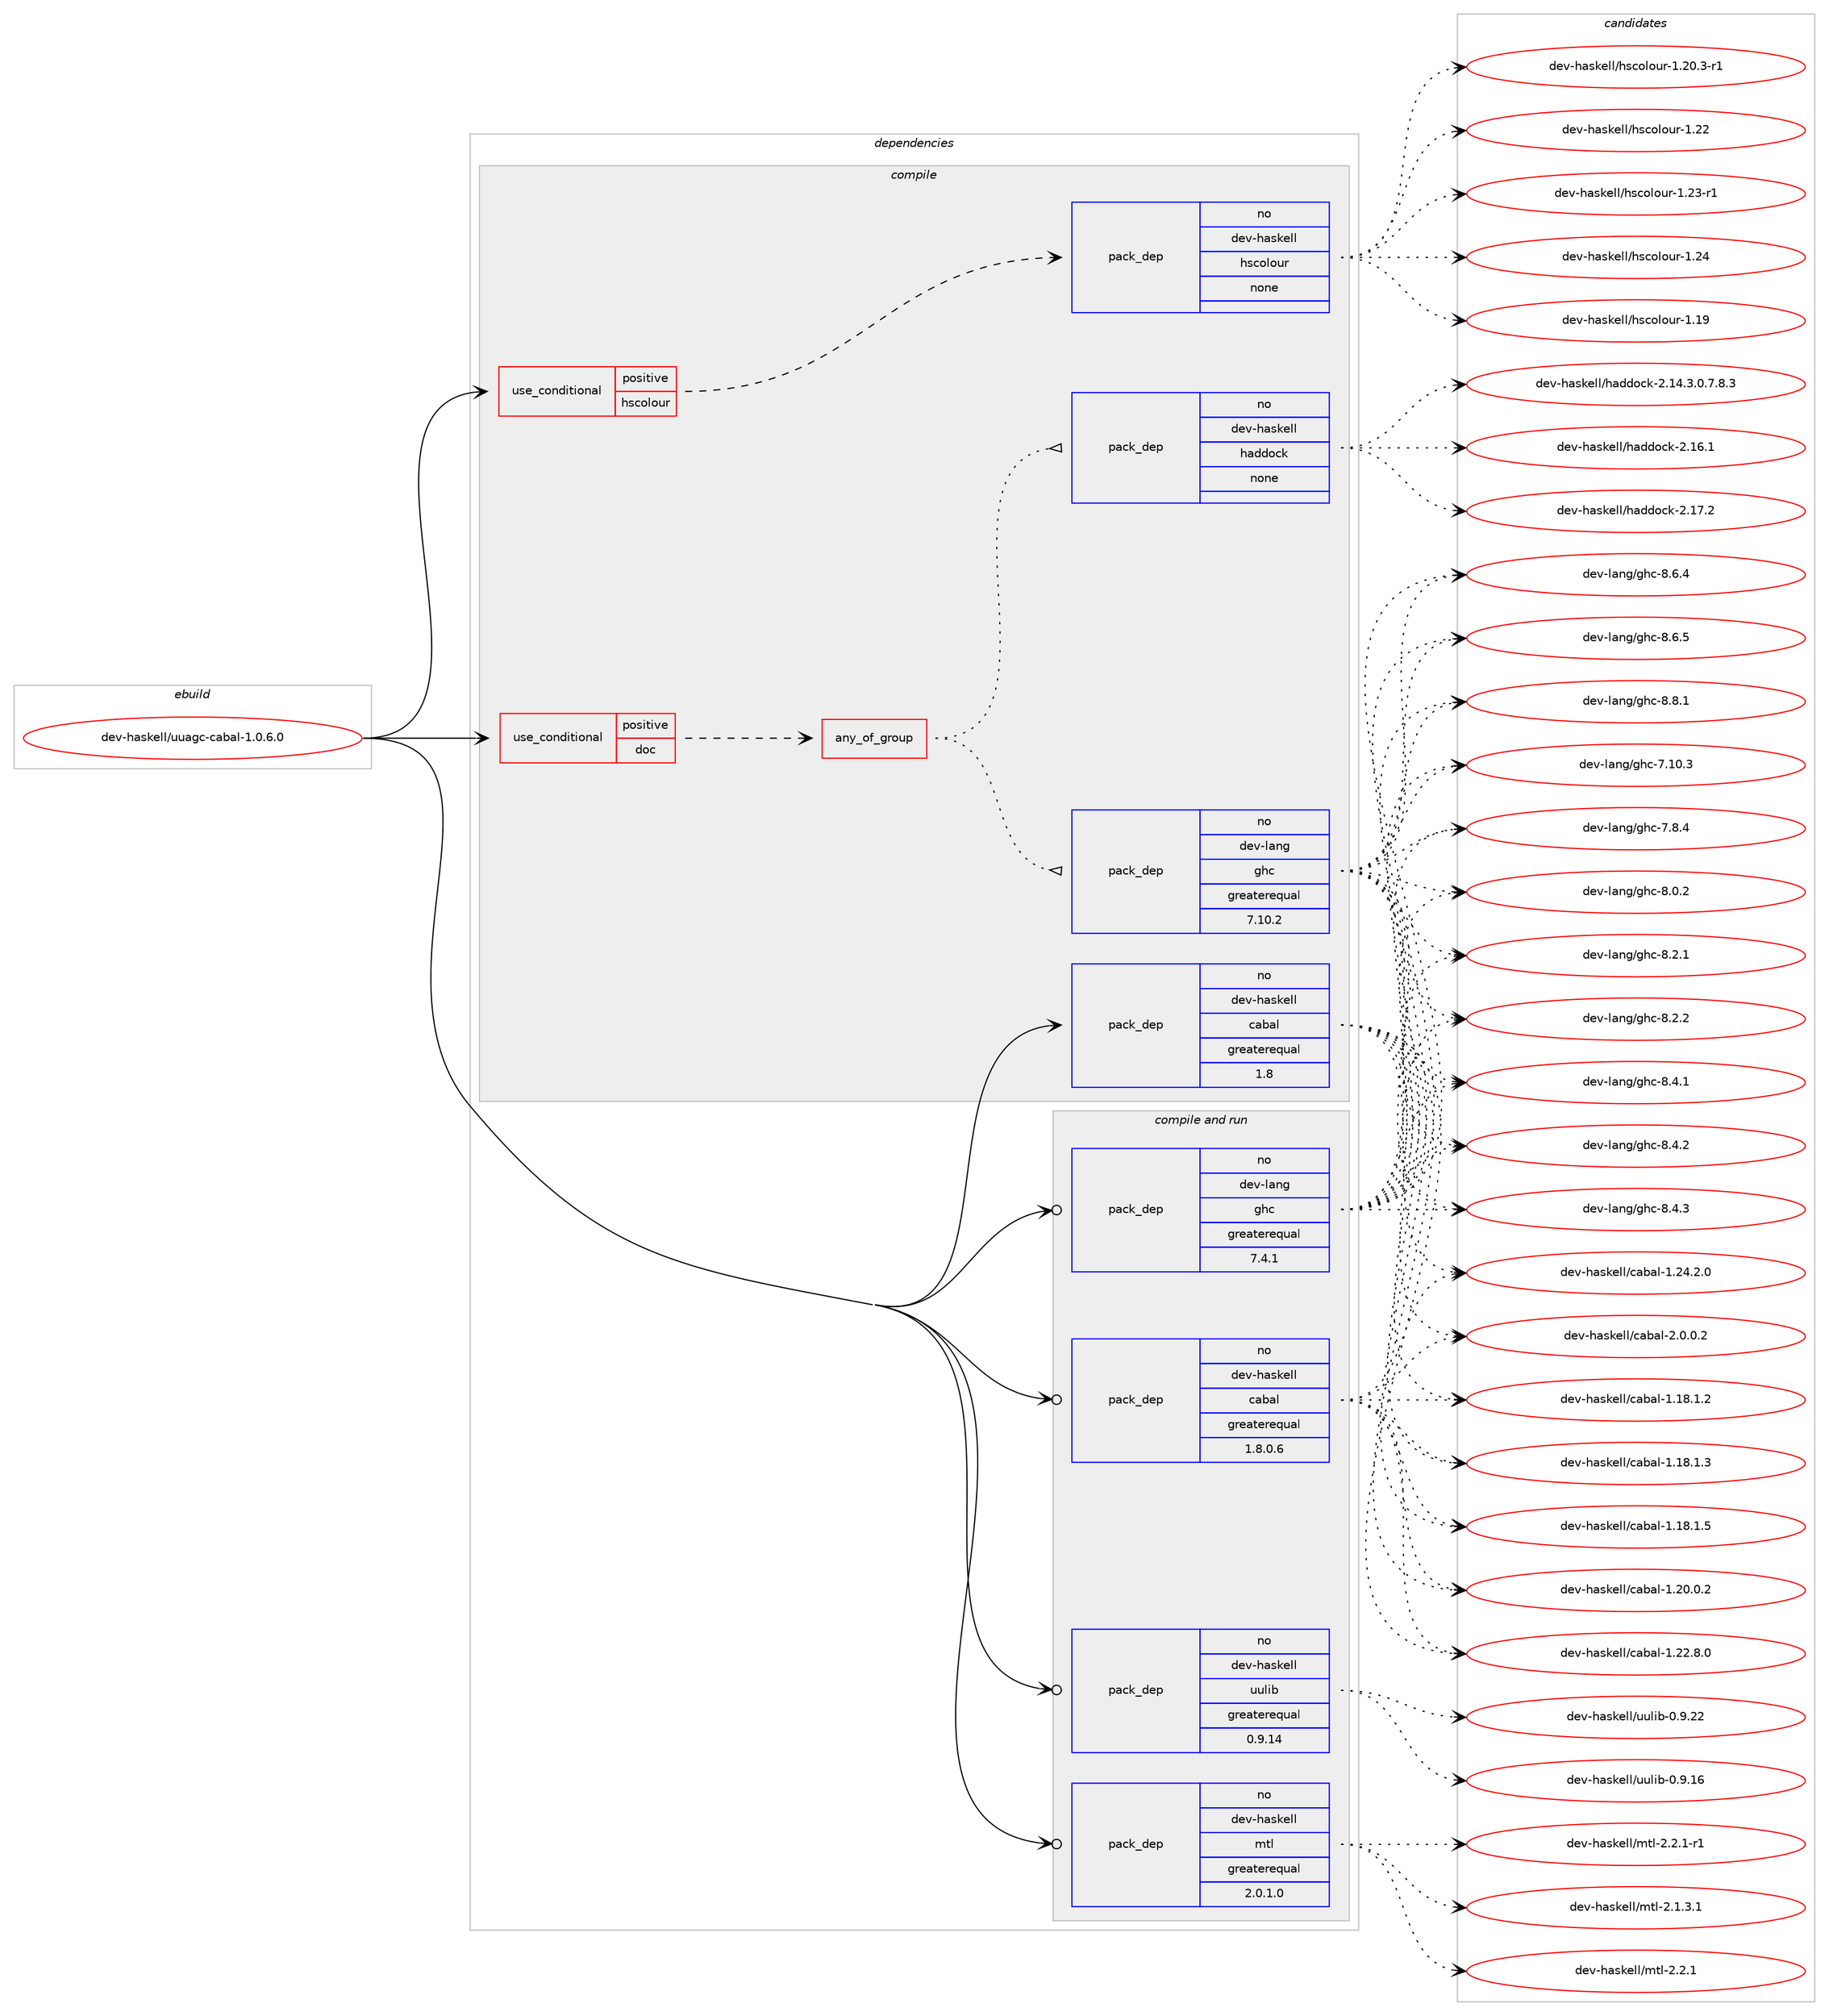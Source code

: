 digraph prolog {

# *************
# Graph options
# *************

newrank=true;
concentrate=true;
compound=true;
graph [rankdir=LR,fontname=Helvetica,fontsize=10,ranksep=1.5];#, ranksep=2.5, nodesep=0.2];
edge  [arrowhead=vee];
node  [fontname=Helvetica,fontsize=10];

# **********
# The ebuild
# **********

subgraph cluster_leftcol {
color=gray;
rank=same;
label=<<i>ebuild</i>>;
id [label="dev-haskell/uuagc-cabal-1.0.6.0", color=red, width=4, href="../dev-haskell/uuagc-cabal-1.0.6.0.svg"];
}

# ****************
# The dependencies
# ****************

subgraph cluster_midcol {
color=gray;
label=<<i>dependencies</i>>;
subgraph cluster_compile {
fillcolor="#eeeeee";
style=filled;
label=<<i>compile</i>>;
subgraph cond128052 {
dependency546756 [label=<<TABLE BORDER="0" CELLBORDER="1" CELLSPACING="0" CELLPADDING="4"><TR><TD ROWSPAN="3" CELLPADDING="10">use_conditional</TD></TR><TR><TD>positive</TD></TR><TR><TD>doc</TD></TR></TABLE>>, shape=none, color=red];
subgraph any10667 {
dependency546757 [label=<<TABLE BORDER="0" CELLBORDER="1" CELLSPACING="0" CELLPADDING="4"><TR><TD CELLPADDING="10">any_of_group</TD></TR></TABLE>>, shape=none, color=red];subgraph pack407680 {
dependency546758 [label=<<TABLE BORDER="0" CELLBORDER="1" CELLSPACING="0" CELLPADDING="4" WIDTH="220"><TR><TD ROWSPAN="6" CELLPADDING="30">pack_dep</TD></TR><TR><TD WIDTH="110">no</TD></TR><TR><TD>dev-haskell</TD></TR><TR><TD>haddock</TD></TR><TR><TD>none</TD></TR><TR><TD></TD></TR></TABLE>>, shape=none, color=blue];
}
dependency546757:e -> dependency546758:w [weight=20,style="dotted",arrowhead="oinv"];
subgraph pack407681 {
dependency546759 [label=<<TABLE BORDER="0" CELLBORDER="1" CELLSPACING="0" CELLPADDING="4" WIDTH="220"><TR><TD ROWSPAN="6" CELLPADDING="30">pack_dep</TD></TR><TR><TD WIDTH="110">no</TD></TR><TR><TD>dev-lang</TD></TR><TR><TD>ghc</TD></TR><TR><TD>greaterequal</TD></TR><TR><TD>7.10.2</TD></TR></TABLE>>, shape=none, color=blue];
}
dependency546757:e -> dependency546759:w [weight=20,style="dotted",arrowhead="oinv"];
}
dependency546756:e -> dependency546757:w [weight=20,style="dashed",arrowhead="vee"];
}
id:e -> dependency546756:w [weight=20,style="solid",arrowhead="vee"];
subgraph cond128053 {
dependency546760 [label=<<TABLE BORDER="0" CELLBORDER="1" CELLSPACING="0" CELLPADDING="4"><TR><TD ROWSPAN="3" CELLPADDING="10">use_conditional</TD></TR><TR><TD>positive</TD></TR><TR><TD>hscolour</TD></TR></TABLE>>, shape=none, color=red];
subgraph pack407682 {
dependency546761 [label=<<TABLE BORDER="0" CELLBORDER="1" CELLSPACING="0" CELLPADDING="4" WIDTH="220"><TR><TD ROWSPAN="6" CELLPADDING="30">pack_dep</TD></TR><TR><TD WIDTH="110">no</TD></TR><TR><TD>dev-haskell</TD></TR><TR><TD>hscolour</TD></TR><TR><TD>none</TD></TR><TR><TD></TD></TR></TABLE>>, shape=none, color=blue];
}
dependency546760:e -> dependency546761:w [weight=20,style="dashed",arrowhead="vee"];
}
id:e -> dependency546760:w [weight=20,style="solid",arrowhead="vee"];
subgraph pack407683 {
dependency546762 [label=<<TABLE BORDER="0" CELLBORDER="1" CELLSPACING="0" CELLPADDING="4" WIDTH="220"><TR><TD ROWSPAN="6" CELLPADDING="30">pack_dep</TD></TR><TR><TD WIDTH="110">no</TD></TR><TR><TD>dev-haskell</TD></TR><TR><TD>cabal</TD></TR><TR><TD>greaterequal</TD></TR><TR><TD>1.8</TD></TR></TABLE>>, shape=none, color=blue];
}
id:e -> dependency546762:w [weight=20,style="solid",arrowhead="vee"];
}
subgraph cluster_compileandrun {
fillcolor="#eeeeee";
style=filled;
label=<<i>compile and run</i>>;
subgraph pack407684 {
dependency546763 [label=<<TABLE BORDER="0" CELLBORDER="1" CELLSPACING="0" CELLPADDING="4" WIDTH="220"><TR><TD ROWSPAN="6" CELLPADDING="30">pack_dep</TD></TR><TR><TD WIDTH="110">no</TD></TR><TR><TD>dev-haskell</TD></TR><TR><TD>cabal</TD></TR><TR><TD>greaterequal</TD></TR><TR><TD>1.8.0.6</TD></TR></TABLE>>, shape=none, color=blue];
}
id:e -> dependency546763:w [weight=20,style="solid",arrowhead="odotvee"];
subgraph pack407685 {
dependency546764 [label=<<TABLE BORDER="0" CELLBORDER="1" CELLSPACING="0" CELLPADDING="4" WIDTH="220"><TR><TD ROWSPAN="6" CELLPADDING="30">pack_dep</TD></TR><TR><TD WIDTH="110">no</TD></TR><TR><TD>dev-haskell</TD></TR><TR><TD>mtl</TD></TR><TR><TD>greaterequal</TD></TR><TR><TD>2.0.1.0</TD></TR></TABLE>>, shape=none, color=blue];
}
id:e -> dependency546764:w [weight=20,style="solid",arrowhead="odotvee"];
subgraph pack407686 {
dependency546765 [label=<<TABLE BORDER="0" CELLBORDER="1" CELLSPACING="0" CELLPADDING="4" WIDTH="220"><TR><TD ROWSPAN="6" CELLPADDING="30">pack_dep</TD></TR><TR><TD WIDTH="110">no</TD></TR><TR><TD>dev-haskell</TD></TR><TR><TD>uulib</TD></TR><TR><TD>greaterequal</TD></TR><TR><TD>0.9.14</TD></TR></TABLE>>, shape=none, color=blue];
}
id:e -> dependency546765:w [weight=20,style="solid",arrowhead="odotvee"];
subgraph pack407687 {
dependency546766 [label=<<TABLE BORDER="0" CELLBORDER="1" CELLSPACING="0" CELLPADDING="4" WIDTH="220"><TR><TD ROWSPAN="6" CELLPADDING="30">pack_dep</TD></TR><TR><TD WIDTH="110">no</TD></TR><TR><TD>dev-lang</TD></TR><TR><TD>ghc</TD></TR><TR><TD>greaterequal</TD></TR><TR><TD>7.4.1</TD></TR></TABLE>>, shape=none, color=blue];
}
id:e -> dependency546766:w [weight=20,style="solid",arrowhead="odotvee"];
}
subgraph cluster_run {
fillcolor="#eeeeee";
style=filled;
label=<<i>run</i>>;
}
}

# **************
# The candidates
# **************

subgraph cluster_choices {
rank=same;
color=gray;
label=<<i>candidates</i>>;

subgraph choice407680 {
color=black;
nodesep=1;
choice1001011184510497115107101108108471049710010011199107455046495246514648465546564651 [label="dev-haskell/haddock-2.14.3.0.7.8.3", color=red, width=4,href="../dev-haskell/haddock-2.14.3.0.7.8.3.svg"];
choice100101118451049711510710110810847104971001001119910745504649544649 [label="dev-haskell/haddock-2.16.1", color=red, width=4,href="../dev-haskell/haddock-2.16.1.svg"];
choice100101118451049711510710110810847104971001001119910745504649554650 [label="dev-haskell/haddock-2.17.2", color=red, width=4,href="../dev-haskell/haddock-2.17.2.svg"];
dependency546758:e -> choice1001011184510497115107101108108471049710010011199107455046495246514648465546564651:w [style=dotted,weight="100"];
dependency546758:e -> choice100101118451049711510710110810847104971001001119910745504649544649:w [style=dotted,weight="100"];
dependency546758:e -> choice100101118451049711510710110810847104971001001119910745504649554650:w [style=dotted,weight="100"];
}
subgraph choice407681 {
color=black;
nodesep=1;
choice1001011184510897110103471031049945554649484651 [label="dev-lang/ghc-7.10.3", color=red, width=4,href="../dev-lang/ghc-7.10.3.svg"];
choice10010111845108971101034710310499455546564652 [label="dev-lang/ghc-7.8.4", color=red, width=4,href="../dev-lang/ghc-7.8.4.svg"];
choice10010111845108971101034710310499455646484650 [label="dev-lang/ghc-8.0.2", color=red, width=4,href="../dev-lang/ghc-8.0.2.svg"];
choice10010111845108971101034710310499455646504649 [label="dev-lang/ghc-8.2.1", color=red, width=4,href="../dev-lang/ghc-8.2.1.svg"];
choice10010111845108971101034710310499455646504650 [label="dev-lang/ghc-8.2.2", color=red, width=4,href="../dev-lang/ghc-8.2.2.svg"];
choice10010111845108971101034710310499455646524649 [label="dev-lang/ghc-8.4.1", color=red, width=4,href="../dev-lang/ghc-8.4.1.svg"];
choice10010111845108971101034710310499455646524650 [label="dev-lang/ghc-8.4.2", color=red, width=4,href="../dev-lang/ghc-8.4.2.svg"];
choice10010111845108971101034710310499455646524651 [label="dev-lang/ghc-8.4.3", color=red, width=4,href="../dev-lang/ghc-8.4.3.svg"];
choice10010111845108971101034710310499455646544652 [label="dev-lang/ghc-8.6.4", color=red, width=4,href="../dev-lang/ghc-8.6.4.svg"];
choice10010111845108971101034710310499455646544653 [label="dev-lang/ghc-8.6.5", color=red, width=4,href="../dev-lang/ghc-8.6.5.svg"];
choice10010111845108971101034710310499455646564649 [label="dev-lang/ghc-8.8.1", color=red, width=4,href="../dev-lang/ghc-8.8.1.svg"];
dependency546759:e -> choice1001011184510897110103471031049945554649484651:w [style=dotted,weight="100"];
dependency546759:e -> choice10010111845108971101034710310499455546564652:w [style=dotted,weight="100"];
dependency546759:e -> choice10010111845108971101034710310499455646484650:w [style=dotted,weight="100"];
dependency546759:e -> choice10010111845108971101034710310499455646504649:w [style=dotted,weight="100"];
dependency546759:e -> choice10010111845108971101034710310499455646504650:w [style=dotted,weight="100"];
dependency546759:e -> choice10010111845108971101034710310499455646524649:w [style=dotted,weight="100"];
dependency546759:e -> choice10010111845108971101034710310499455646524650:w [style=dotted,weight="100"];
dependency546759:e -> choice10010111845108971101034710310499455646524651:w [style=dotted,weight="100"];
dependency546759:e -> choice10010111845108971101034710310499455646544652:w [style=dotted,weight="100"];
dependency546759:e -> choice10010111845108971101034710310499455646544653:w [style=dotted,weight="100"];
dependency546759:e -> choice10010111845108971101034710310499455646564649:w [style=dotted,weight="100"];
}
subgraph choice407682 {
color=black;
nodesep=1;
choice100101118451049711510710110810847104115991111081111171144549464957 [label="dev-haskell/hscolour-1.19", color=red, width=4,href="../dev-haskell/hscolour-1.19.svg"];
choice10010111845104971151071011081084710411599111108111117114454946504846514511449 [label="dev-haskell/hscolour-1.20.3-r1", color=red, width=4,href="../dev-haskell/hscolour-1.20.3-r1.svg"];
choice100101118451049711510710110810847104115991111081111171144549465050 [label="dev-haskell/hscolour-1.22", color=red, width=4,href="../dev-haskell/hscolour-1.22.svg"];
choice1001011184510497115107101108108471041159911110811111711445494650514511449 [label="dev-haskell/hscolour-1.23-r1", color=red, width=4,href="../dev-haskell/hscolour-1.23-r1.svg"];
choice100101118451049711510710110810847104115991111081111171144549465052 [label="dev-haskell/hscolour-1.24", color=red, width=4,href="../dev-haskell/hscolour-1.24.svg"];
dependency546761:e -> choice100101118451049711510710110810847104115991111081111171144549464957:w [style=dotted,weight="100"];
dependency546761:e -> choice10010111845104971151071011081084710411599111108111117114454946504846514511449:w [style=dotted,weight="100"];
dependency546761:e -> choice100101118451049711510710110810847104115991111081111171144549465050:w [style=dotted,weight="100"];
dependency546761:e -> choice1001011184510497115107101108108471041159911110811111711445494650514511449:w [style=dotted,weight="100"];
dependency546761:e -> choice100101118451049711510710110810847104115991111081111171144549465052:w [style=dotted,weight="100"];
}
subgraph choice407683 {
color=black;
nodesep=1;
choice10010111845104971151071011081084799979897108454946495646494650 [label="dev-haskell/cabal-1.18.1.2", color=red, width=4,href="../dev-haskell/cabal-1.18.1.2.svg"];
choice10010111845104971151071011081084799979897108454946495646494651 [label="dev-haskell/cabal-1.18.1.3", color=red, width=4,href="../dev-haskell/cabal-1.18.1.3.svg"];
choice10010111845104971151071011081084799979897108454946495646494653 [label="dev-haskell/cabal-1.18.1.5", color=red, width=4,href="../dev-haskell/cabal-1.18.1.5.svg"];
choice10010111845104971151071011081084799979897108454946504846484650 [label="dev-haskell/cabal-1.20.0.2", color=red, width=4,href="../dev-haskell/cabal-1.20.0.2.svg"];
choice10010111845104971151071011081084799979897108454946505046564648 [label="dev-haskell/cabal-1.22.8.0", color=red, width=4,href="../dev-haskell/cabal-1.22.8.0.svg"];
choice10010111845104971151071011081084799979897108454946505246504648 [label="dev-haskell/cabal-1.24.2.0", color=red, width=4,href="../dev-haskell/cabal-1.24.2.0.svg"];
choice100101118451049711510710110810847999798971084550464846484650 [label="dev-haskell/cabal-2.0.0.2", color=red, width=4,href="../dev-haskell/cabal-2.0.0.2.svg"];
dependency546762:e -> choice10010111845104971151071011081084799979897108454946495646494650:w [style=dotted,weight="100"];
dependency546762:e -> choice10010111845104971151071011081084799979897108454946495646494651:w [style=dotted,weight="100"];
dependency546762:e -> choice10010111845104971151071011081084799979897108454946495646494653:w [style=dotted,weight="100"];
dependency546762:e -> choice10010111845104971151071011081084799979897108454946504846484650:w [style=dotted,weight="100"];
dependency546762:e -> choice10010111845104971151071011081084799979897108454946505046564648:w [style=dotted,weight="100"];
dependency546762:e -> choice10010111845104971151071011081084799979897108454946505246504648:w [style=dotted,weight="100"];
dependency546762:e -> choice100101118451049711510710110810847999798971084550464846484650:w [style=dotted,weight="100"];
}
subgraph choice407684 {
color=black;
nodesep=1;
choice10010111845104971151071011081084799979897108454946495646494650 [label="dev-haskell/cabal-1.18.1.2", color=red, width=4,href="../dev-haskell/cabal-1.18.1.2.svg"];
choice10010111845104971151071011081084799979897108454946495646494651 [label="dev-haskell/cabal-1.18.1.3", color=red, width=4,href="../dev-haskell/cabal-1.18.1.3.svg"];
choice10010111845104971151071011081084799979897108454946495646494653 [label="dev-haskell/cabal-1.18.1.5", color=red, width=4,href="../dev-haskell/cabal-1.18.1.5.svg"];
choice10010111845104971151071011081084799979897108454946504846484650 [label="dev-haskell/cabal-1.20.0.2", color=red, width=4,href="../dev-haskell/cabal-1.20.0.2.svg"];
choice10010111845104971151071011081084799979897108454946505046564648 [label="dev-haskell/cabal-1.22.8.0", color=red, width=4,href="../dev-haskell/cabal-1.22.8.0.svg"];
choice10010111845104971151071011081084799979897108454946505246504648 [label="dev-haskell/cabal-1.24.2.0", color=red, width=4,href="../dev-haskell/cabal-1.24.2.0.svg"];
choice100101118451049711510710110810847999798971084550464846484650 [label="dev-haskell/cabal-2.0.0.2", color=red, width=4,href="../dev-haskell/cabal-2.0.0.2.svg"];
dependency546763:e -> choice10010111845104971151071011081084799979897108454946495646494650:w [style=dotted,weight="100"];
dependency546763:e -> choice10010111845104971151071011081084799979897108454946495646494651:w [style=dotted,weight="100"];
dependency546763:e -> choice10010111845104971151071011081084799979897108454946495646494653:w [style=dotted,weight="100"];
dependency546763:e -> choice10010111845104971151071011081084799979897108454946504846484650:w [style=dotted,weight="100"];
dependency546763:e -> choice10010111845104971151071011081084799979897108454946505046564648:w [style=dotted,weight="100"];
dependency546763:e -> choice10010111845104971151071011081084799979897108454946505246504648:w [style=dotted,weight="100"];
dependency546763:e -> choice100101118451049711510710110810847999798971084550464846484650:w [style=dotted,weight="100"];
}
subgraph choice407685 {
color=black;
nodesep=1;
choice1001011184510497115107101108108471091161084550464946514649 [label="dev-haskell/mtl-2.1.3.1", color=red, width=4,href="../dev-haskell/mtl-2.1.3.1.svg"];
choice100101118451049711510710110810847109116108455046504649 [label="dev-haskell/mtl-2.2.1", color=red, width=4,href="../dev-haskell/mtl-2.2.1.svg"];
choice1001011184510497115107101108108471091161084550465046494511449 [label="dev-haskell/mtl-2.2.1-r1", color=red, width=4,href="../dev-haskell/mtl-2.2.1-r1.svg"];
dependency546764:e -> choice1001011184510497115107101108108471091161084550464946514649:w [style=dotted,weight="100"];
dependency546764:e -> choice100101118451049711510710110810847109116108455046504649:w [style=dotted,weight="100"];
dependency546764:e -> choice1001011184510497115107101108108471091161084550465046494511449:w [style=dotted,weight="100"];
}
subgraph choice407686 {
color=black;
nodesep=1;
choice1001011184510497115107101108108471171171081059845484657464954 [label="dev-haskell/uulib-0.9.16", color=red, width=4,href="../dev-haskell/uulib-0.9.16.svg"];
choice1001011184510497115107101108108471171171081059845484657465050 [label="dev-haskell/uulib-0.9.22", color=red, width=4,href="../dev-haskell/uulib-0.9.22.svg"];
dependency546765:e -> choice1001011184510497115107101108108471171171081059845484657464954:w [style=dotted,weight="100"];
dependency546765:e -> choice1001011184510497115107101108108471171171081059845484657465050:w [style=dotted,weight="100"];
}
subgraph choice407687 {
color=black;
nodesep=1;
choice1001011184510897110103471031049945554649484651 [label="dev-lang/ghc-7.10.3", color=red, width=4,href="../dev-lang/ghc-7.10.3.svg"];
choice10010111845108971101034710310499455546564652 [label="dev-lang/ghc-7.8.4", color=red, width=4,href="../dev-lang/ghc-7.8.4.svg"];
choice10010111845108971101034710310499455646484650 [label="dev-lang/ghc-8.0.2", color=red, width=4,href="../dev-lang/ghc-8.0.2.svg"];
choice10010111845108971101034710310499455646504649 [label="dev-lang/ghc-8.2.1", color=red, width=4,href="../dev-lang/ghc-8.2.1.svg"];
choice10010111845108971101034710310499455646504650 [label="dev-lang/ghc-8.2.2", color=red, width=4,href="../dev-lang/ghc-8.2.2.svg"];
choice10010111845108971101034710310499455646524649 [label="dev-lang/ghc-8.4.1", color=red, width=4,href="../dev-lang/ghc-8.4.1.svg"];
choice10010111845108971101034710310499455646524650 [label="dev-lang/ghc-8.4.2", color=red, width=4,href="../dev-lang/ghc-8.4.2.svg"];
choice10010111845108971101034710310499455646524651 [label="dev-lang/ghc-8.4.3", color=red, width=4,href="../dev-lang/ghc-8.4.3.svg"];
choice10010111845108971101034710310499455646544652 [label="dev-lang/ghc-8.6.4", color=red, width=4,href="../dev-lang/ghc-8.6.4.svg"];
choice10010111845108971101034710310499455646544653 [label="dev-lang/ghc-8.6.5", color=red, width=4,href="../dev-lang/ghc-8.6.5.svg"];
choice10010111845108971101034710310499455646564649 [label="dev-lang/ghc-8.8.1", color=red, width=4,href="../dev-lang/ghc-8.8.1.svg"];
dependency546766:e -> choice1001011184510897110103471031049945554649484651:w [style=dotted,weight="100"];
dependency546766:e -> choice10010111845108971101034710310499455546564652:w [style=dotted,weight="100"];
dependency546766:e -> choice10010111845108971101034710310499455646484650:w [style=dotted,weight="100"];
dependency546766:e -> choice10010111845108971101034710310499455646504649:w [style=dotted,weight="100"];
dependency546766:e -> choice10010111845108971101034710310499455646504650:w [style=dotted,weight="100"];
dependency546766:e -> choice10010111845108971101034710310499455646524649:w [style=dotted,weight="100"];
dependency546766:e -> choice10010111845108971101034710310499455646524650:w [style=dotted,weight="100"];
dependency546766:e -> choice10010111845108971101034710310499455646524651:w [style=dotted,weight="100"];
dependency546766:e -> choice10010111845108971101034710310499455646544652:w [style=dotted,weight="100"];
dependency546766:e -> choice10010111845108971101034710310499455646544653:w [style=dotted,weight="100"];
dependency546766:e -> choice10010111845108971101034710310499455646564649:w [style=dotted,weight="100"];
}
}

}
